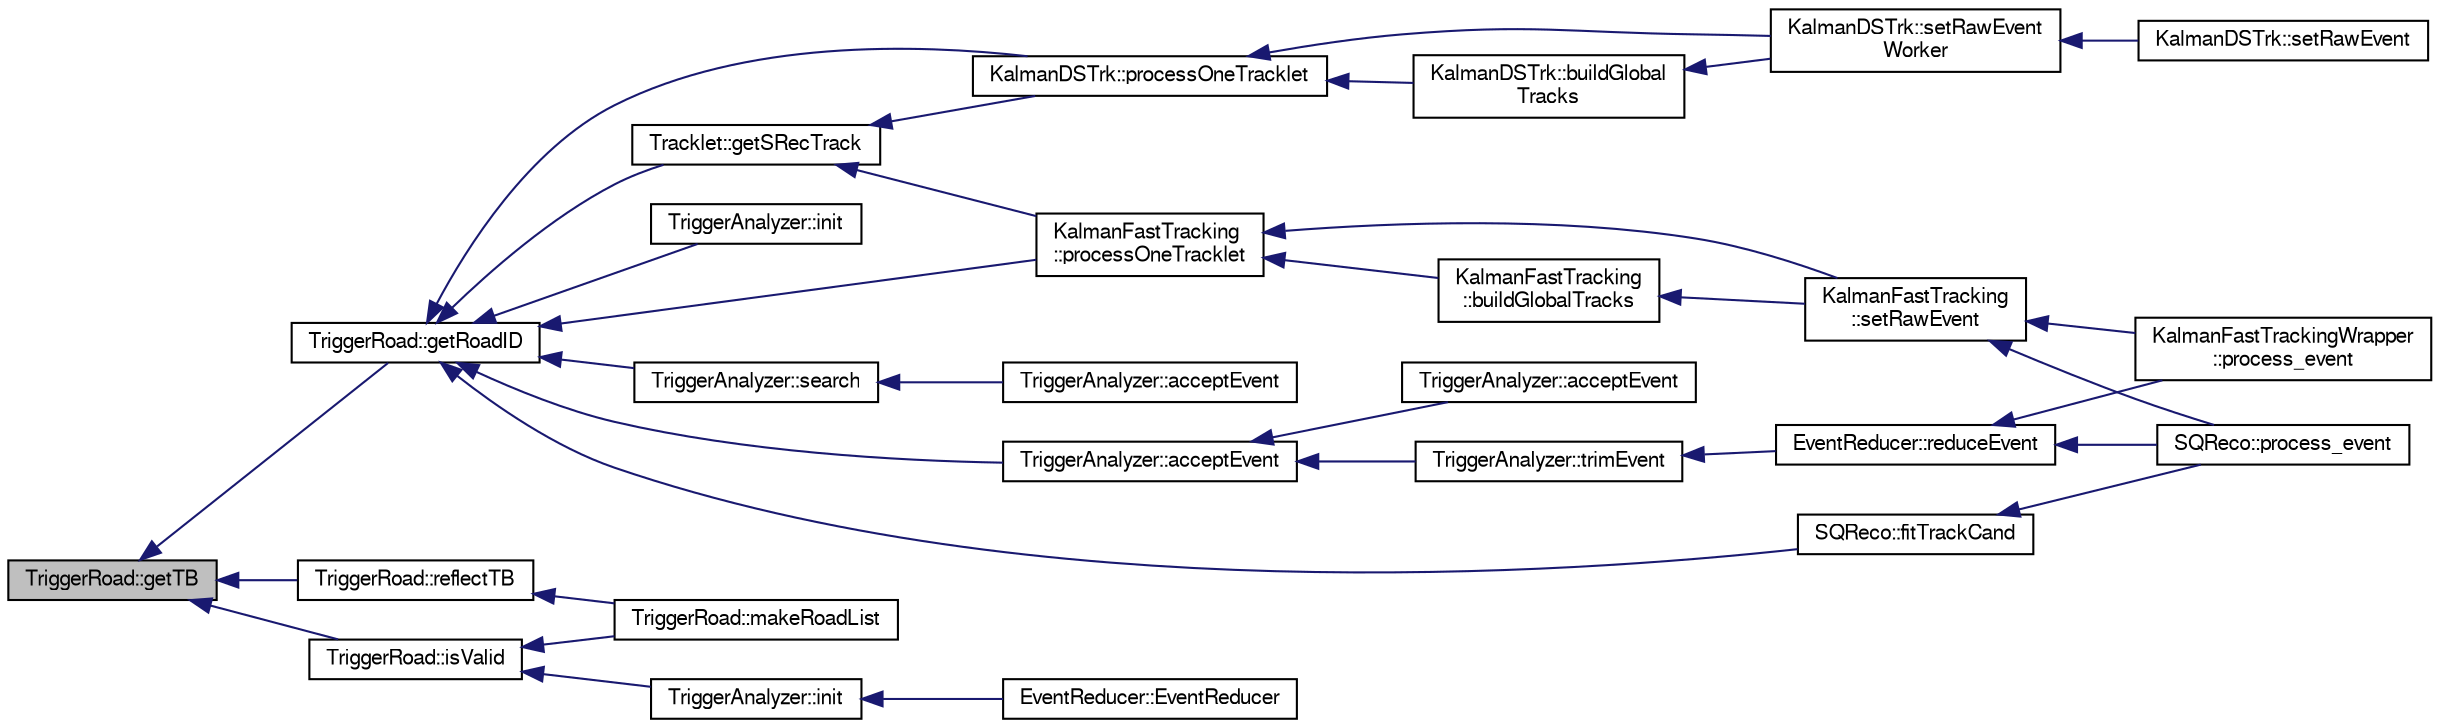 digraph "TriggerRoad::getTB"
{
  bgcolor="transparent";
  edge [fontname="FreeSans",fontsize="10",labelfontname="FreeSans",labelfontsize="10"];
  node [fontname="FreeSans",fontsize="10",shape=record];
  rankdir="LR";
  Node1 [label="TriggerRoad::getTB",height=0.2,width=0.4,color="black", fillcolor="grey75", style="filled" fontcolor="black"];
  Node1 -> Node2 [dir="back",color="midnightblue",fontsize="10",style="solid",fontname="FreeSans"];
  Node2 [label="TriggerRoad::getRoadID",height=0.2,width=0.4,color="black",URL="$d5/d72/classTriggerRoad.html#affb1214bf3dda5cbeb9ff171ab681641"];
  Node2 -> Node3 [dir="back",color="midnightblue",fontsize="10",style="solid",fontname="FreeSans"];
  Node3 [label="TriggerAnalyzer::acceptEvent",height=0.2,width=0.4,color="black",URL="$d6/deb/classTriggerAnalyzer.html#ad9cfc03722fb7065da7c30e9ff6a62e1"];
  Node3 -> Node4 [dir="back",color="midnightblue",fontsize="10",style="solid",fontname="FreeSans"];
  Node4 [label="TriggerAnalyzer::acceptEvent",height=0.2,width=0.4,color="black",URL="$d6/deb/classTriggerAnalyzer.html#a7554eeae1ba51d606dc4a42436c55eed"];
  Node3 -> Node5 [dir="back",color="midnightblue",fontsize="10",style="solid",fontname="FreeSans"];
  Node5 [label="TriggerAnalyzer::trimEvent",height=0.2,width=0.4,color="black",URL="$d6/deb/classTriggerAnalyzer.html#aefeca16ccf3c1ee48aa25156d59265de"];
  Node5 -> Node6 [dir="back",color="midnightblue",fontsize="10",style="solid",fontname="FreeSans"];
  Node6 [label="EventReducer::reduceEvent",height=0.2,width=0.4,color="black",URL="$d5/dda/classEventReducer.html#af72954cea31bb7b3b3f122c3067b632c"];
  Node6 -> Node7 [dir="back",color="midnightblue",fontsize="10",style="solid",fontname="FreeSans"];
  Node7 [label="SQReco::process_event",height=0.2,width=0.4,color="black",URL="$df/df2/classSQReco.html#a4d308ea90b8cd7c24a235f32debd6ddb"];
  Node6 -> Node8 [dir="back",color="midnightblue",fontsize="10",style="solid",fontname="FreeSans"];
  Node8 [label="KalmanFastTrackingWrapper\l::process_event",height=0.2,width=0.4,color="black",URL="$d4/dff/classKalmanFastTrackingWrapper.html#a5edc61b3b9a06f6486b1f22e44f7d63e"];
  Node2 -> Node9 [dir="back",color="midnightblue",fontsize="10",style="solid",fontname="FreeSans"];
  Node9 [label="SQReco::fitTrackCand",height=0.2,width=0.4,color="black",URL="$df/df2/classSQReco.html#a2d24deb38cf514e80e9b53199f2c81a9"];
  Node9 -> Node7 [dir="back",color="midnightblue",fontsize="10",style="solid",fontname="FreeSans"];
  Node2 -> Node10 [dir="back",color="midnightblue",fontsize="10",style="solid",fontname="FreeSans"];
  Node10 [label="Tracklet::getSRecTrack",height=0.2,width=0.4,color="black",URL="$d2/d26/classTracklet.html#aa0ca7e43f4d1359b0068c35299a70db5"];
  Node10 -> Node11 [dir="back",color="midnightblue",fontsize="10",style="solid",fontname="FreeSans"];
  Node11 [label="KalmanFastTracking\l::processOneTracklet",height=0.2,width=0.4,color="black",URL="$d3/d46/classKalmanFastTracking.html#ac0b6441647d023db04c618a35fd2a8cd",tooltip="Track fitting stuff. "];
  Node11 -> Node12 [dir="back",color="midnightblue",fontsize="10",style="solid",fontname="FreeSans"];
  Node12 [label="KalmanFastTracking\l::buildGlobalTracks",height=0.2,width=0.4,color="black",URL="$d3/d46/classKalmanFastTracking.html#a53c93bc5e58b3560d1cfb42e84bbe95c"];
  Node12 -> Node13 [dir="back",color="midnightblue",fontsize="10",style="solid",fontname="FreeSans"];
  Node13 [label="KalmanFastTracking\l::setRawEvent",height=0.2,width=0.4,color="black",URL="$d3/d46/classKalmanFastTracking.html#ada493cf8d995c42b9e78a53b891ce72b"];
  Node13 -> Node7 [dir="back",color="midnightblue",fontsize="10",style="solid",fontname="FreeSans"];
  Node13 -> Node8 [dir="back",color="midnightblue",fontsize="10",style="solid",fontname="FreeSans"];
  Node11 -> Node13 [dir="back",color="midnightblue",fontsize="10",style="solid",fontname="FreeSans"];
  Node10 -> Node14 [dir="back",color="midnightblue",fontsize="10",style="solid",fontname="FreeSans"];
  Node14 [label="KalmanDSTrk::processOneTracklet",height=0.2,width=0.4,color="black",URL="$db/daa/classKalmanDSTrk.html#ace95cba717e2c3b24dfb46e8d458f61a",tooltip="Track fitting stuff. "];
  Node14 -> Node15 [dir="back",color="midnightblue",fontsize="10",style="solid",fontname="FreeSans"];
  Node15 [label="KalmanDSTrk::buildGlobal\lTracks",height=0.2,width=0.4,color="black",URL="$db/daa/classKalmanDSTrk.html#adf4981f081f2606bf3412851eaa62eb0"];
  Node15 -> Node16 [dir="back",color="midnightblue",fontsize="10",style="solid",fontname="FreeSans"];
  Node16 [label="KalmanDSTrk::setRawEvent\lWorker",height=0.2,width=0.4,color="black",URL="$db/daa/classKalmanDSTrk.html#a58ceb0cdcf685588b2a543d7a9c2bf9d"];
  Node16 -> Node17 [dir="back",color="midnightblue",fontsize="10",style="solid",fontname="FreeSans"];
  Node17 [label="KalmanDSTrk::setRawEvent",height=0.2,width=0.4,color="black",URL="$db/daa/classKalmanDSTrk.html#a67f1b61fbc3fbba52e10f4b06d4f8794"];
  Node14 -> Node16 [dir="back",color="midnightblue",fontsize="10",style="solid",fontname="FreeSans"];
  Node2 -> Node18 [dir="back",color="midnightblue",fontsize="10",style="solid",fontname="FreeSans"];
  Node18 [label="TriggerAnalyzer::init",height=0.2,width=0.4,color="black",URL="$d6/deb/classTriggerAnalyzer.html#a33bd7d0faf83282d6a1bcb50397a61cd"];
  Node2 -> Node11 [dir="back",color="midnightblue",fontsize="10",style="solid",fontname="FreeSans"];
  Node2 -> Node14 [dir="back",color="midnightblue",fontsize="10",style="solid",fontname="FreeSans"];
  Node2 -> Node19 [dir="back",color="midnightblue",fontsize="10",style="solid",fontname="FreeSans"];
  Node19 [label="TriggerAnalyzer::search",height=0.2,width=0.4,color="black",URL="$d6/deb/classTriggerAnalyzer.html#a12f3a9f8fdf52dff3f902f21baa7525f"];
  Node19 -> Node20 [dir="back",color="midnightblue",fontsize="10",style="solid",fontname="FreeSans"];
  Node20 [label="TriggerAnalyzer::acceptEvent",height=0.2,width=0.4,color="black",URL="$d6/deb/classTriggerAnalyzer.html#a51d0bd1fb5b3b41294f3772b4072ee2c"];
  Node1 -> Node21 [dir="back",color="midnightblue",fontsize="10",style="solid",fontname="FreeSans"];
  Node21 [label="TriggerRoad::isValid",height=0.2,width=0.4,color="black",URL="$d5/d72/classTriggerRoad.html#a7325e31db4452eba53e7a536d720ade3"];
  Node21 -> Node22 [dir="back",color="midnightblue",fontsize="10",style="solid",fontname="FreeSans"];
  Node22 [label="TriggerRoad::makeRoadList",height=0.2,width=0.4,color="black",URL="$d5/d72/classTriggerRoad.html#a1d36c47262de34a3324f2ad2f35b8881"];
  Node21 -> Node23 [dir="back",color="midnightblue",fontsize="10",style="solid",fontname="FreeSans"];
  Node23 [label="TriggerAnalyzer::init",height=0.2,width=0.4,color="black",URL="$d6/deb/classTriggerAnalyzer.html#a4212359548aef2d1346a73687c623ac8"];
  Node23 -> Node24 [dir="back",color="midnightblue",fontsize="10",style="solid",fontname="FreeSans"];
  Node24 [label="EventReducer::EventReducer",height=0.2,width=0.4,color="black",URL="$d5/dda/classEventReducer.html#a561a06dc56cee12696d12ba18d207433"];
  Node1 -> Node25 [dir="back",color="midnightblue",fontsize="10",style="solid",fontname="FreeSans"];
  Node25 [label="TriggerRoad::reflectTB",height=0.2,width=0.4,color="black",URL="$d5/d72/classTriggerRoad.html#aa16211bed727b5fc60e1a51dae52413e"];
  Node25 -> Node22 [dir="back",color="midnightblue",fontsize="10",style="solid",fontname="FreeSans"];
}
